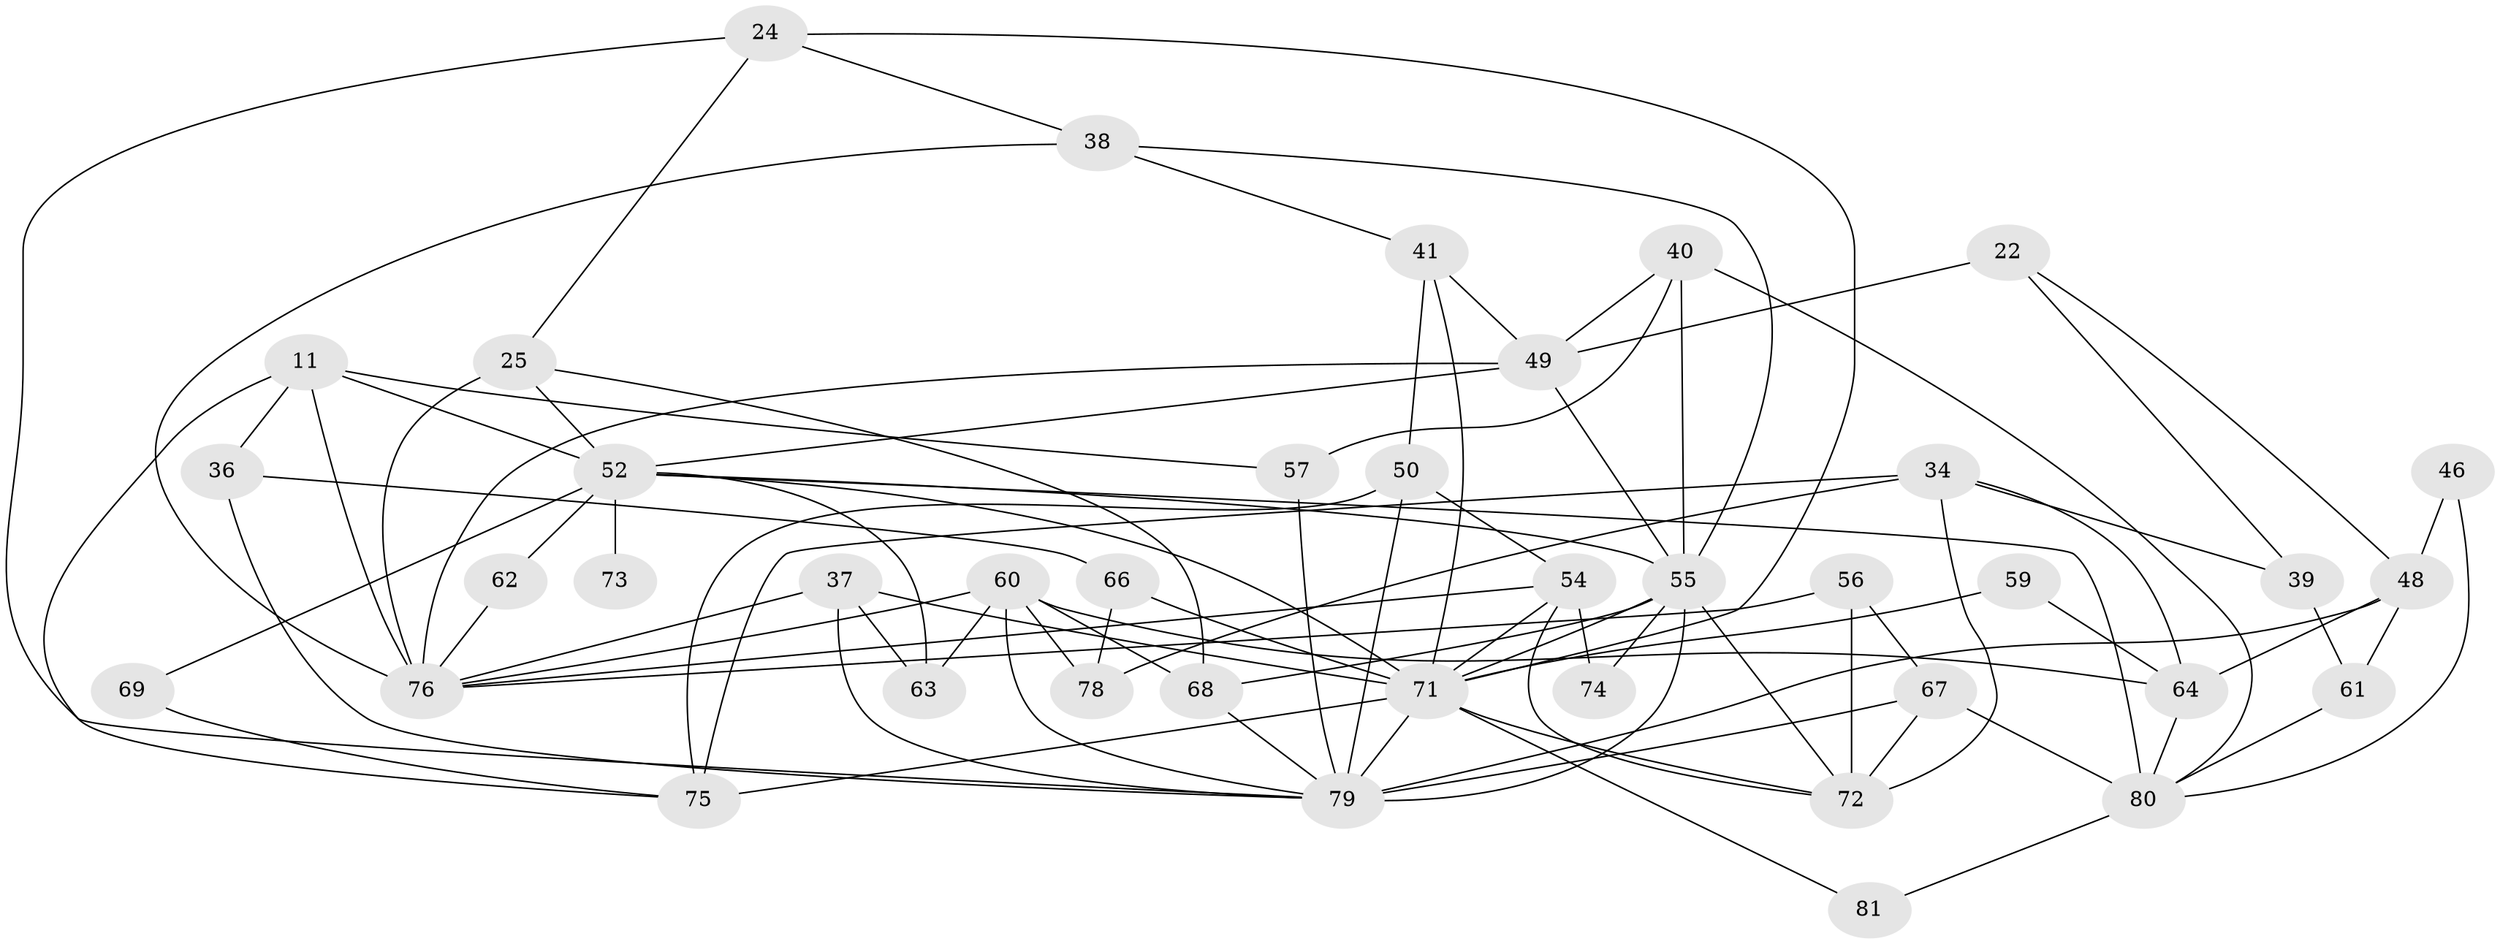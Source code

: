 // original degree distribution, {4: 0.19753086419753085, 6: 0.09876543209876543, 3: 0.345679012345679, 5: 0.19753086419753085, 2: 0.1111111111111111, 7: 0.024691358024691357, 8: 0.024691358024691357}
// Generated by graph-tools (version 1.1) at 2025/49/03/09/25 04:49:32]
// undirected, 40 vertices, 91 edges
graph export_dot {
graph [start="1"]
  node [color=gray90,style=filled];
  11;
  22;
  24;
  25;
  34 [super="+20"];
  36;
  37;
  38;
  39;
  40;
  41;
  46;
  48;
  49 [super="+13"];
  50;
  52 [super="+2+35"];
  54 [super="+9"];
  55 [super="+33+42"];
  56 [super="+18"];
  57;
  59;
  60 [super="+29+58"];
  61;
  62;
  63;
  64;
  66 [super="+27"];
  67 [super="+32+44"];
  68 [super="+26"];
  69;
  71 [super="+12+70+14"];
  72 [super="+15+21"];
  73;
  74 [super="+16"];
  75 [super="+6+30+53"];
  76 [super="+47"];
  78;
  79 [super="+23+77"];
  80 [super="+1+19"];
  81;
  11 -- 36;
  11 -- 57;
  11 -- 76;
  11 -- 52;
  11 -- 75;
  22 -- 49 [weight=2];
  22 -- 39;
  22 -- 48;
  24 -- 38;
  24 -- 25;
  24 -- 79;
  24 -- 71;
  25 -- 68;
  25 -- 76;
  25 -- 52;
  34 -- 39;
  34 -- 75;
  34 -- 78;
  34 -- 72 [weight=2];
  34 -- 64;
  36 -- 79;
  36 -- 66;
  37 -- 76;
  37 -- 63;
  37 -- 71;
  37 -- 79;
  38 -- 41;
  38 -- 55;
  38 -- 76;
  39 -- 61;
  40 -- 57;
  40 -- 49;
  40 -- 80;
  40 -- 55 [weight=2];
  41 -- 49;
  41 -- 71;
  41 -- 50;
  46 -- 48;
  46 -- 80;
  48 -- 61;
  48 -- 64;
  48 -- 79;
  49 -- 76 [weight=3];
  49 -- 52;
  49 -- 55 [weight=2];
  50 -- 54;
  50 -- 75 [weight=2];
  50 -- 79;
  52 -- 73 [weight=3];
  52 -- 80 [weight=2];
  52 -- 63;
  52 -- 69 [weight=2];
  52 -- 71 [weight=2];
  52 -- 62;
  52 -- 55;
  54 -- 71 [weight=2];
  54 -- 72;
  54 -- 74;
  54 -- 76;
  55 -- 72 [weight=2];
  55 -- 68;
  55 -- 74 [weight=3];
  55 -- 79;
  55 -- 71;
  56 -- 76;
  56 -- 67;
  56 -- 72 [weight=2];
  57 -- 79;
  59 -- 64;
  59 -- 71;
  60 -- 79 [weight=2];
  60 -- 68;
  60 -- 76;
  60 -- 63;
  60 -- 64;
  60 -- 78;
  61 -- 80;
  62 -- 76;
  64 -- 80;
  66 -- 71;
  66 -- 78;
  67 -- 72 [weight=2];
  67 -- 80;
  67 -- 79 [weight=6];
  68 -- 79 [weight=3];
  69 -- 75 [weight=2];
  71 -- 81;
  71 -- 75 [weight=2];
  71 -- 72;
  71 -- 79;
  80 -- 81;
}
